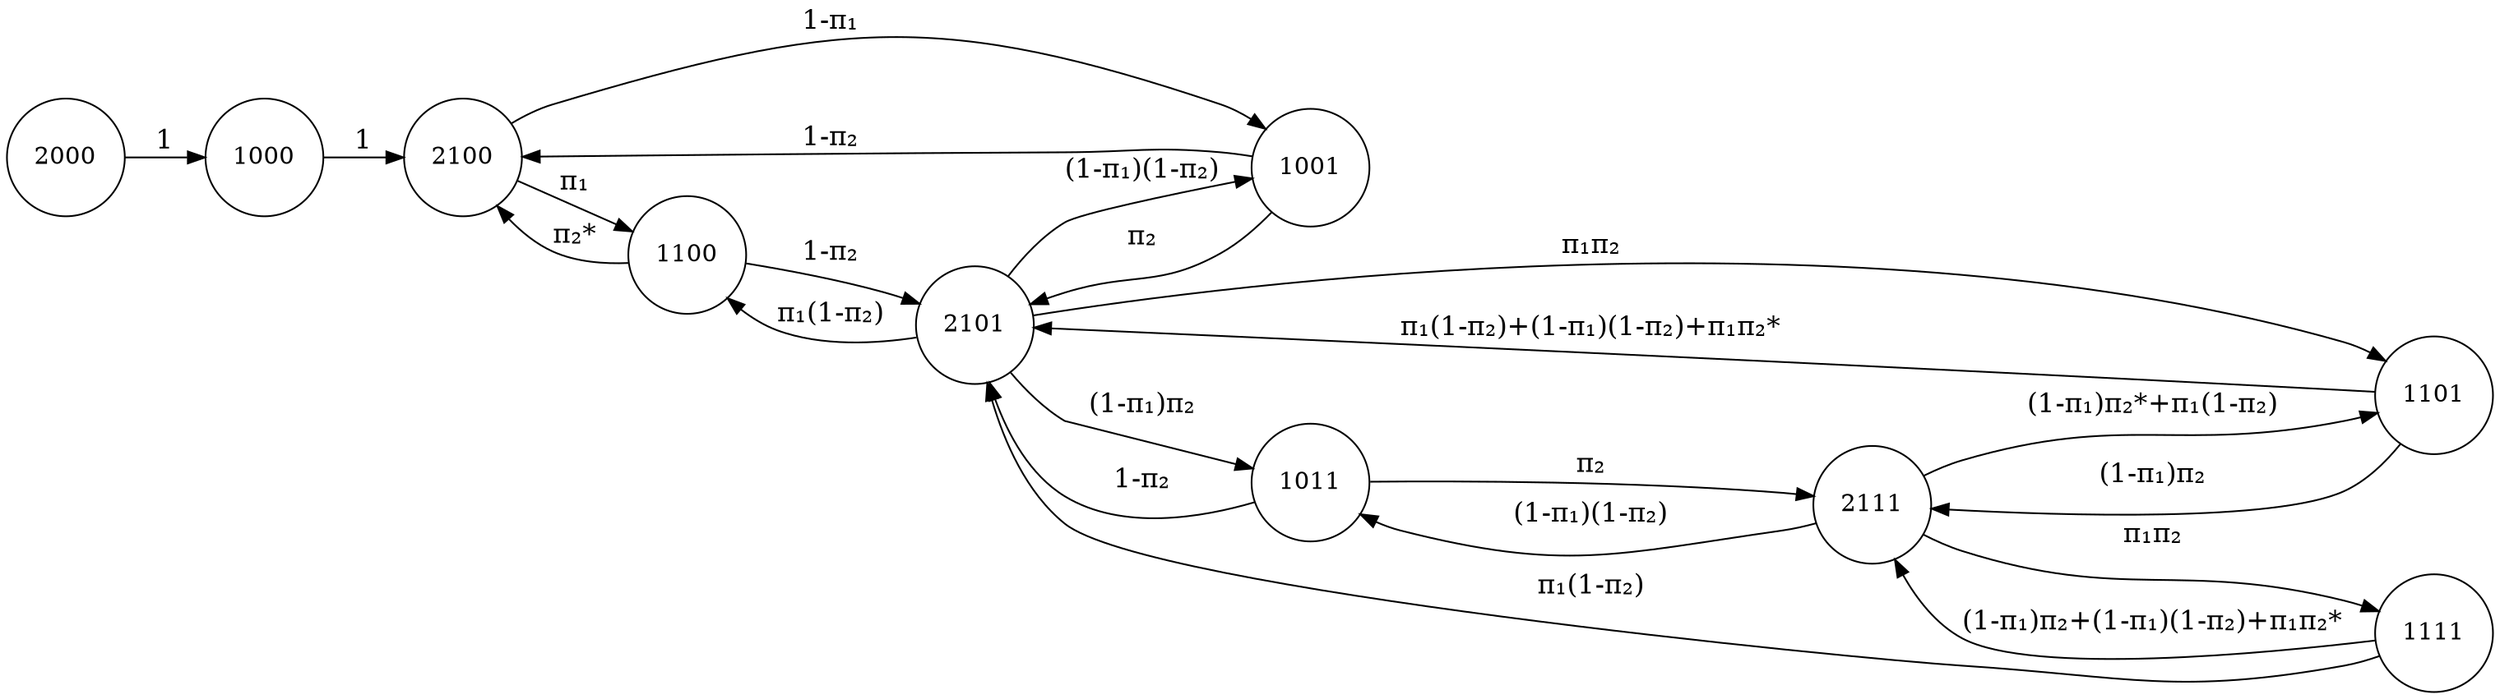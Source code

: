 digraph finite_state_machine {
	rankdir=LR;
	node [shape = circle];
	edge[fontsize=16];
	graph [ dpi = 300 ];
    
	"2000" -> "1000" [label = "1"];
	"1000" -> "2100" [label = "1"];

	"2100" -> "1100" [label = "&pi;₁"];
	"2100" -> "1001" [label = "1-&pi;₁"];
	
	"1100" -> "2100" [label = "&pi;₂*"];
	"1100" -> "2101" [label = "1-&pi;₂"];
	
	"1001" -> "2100" [label = "1-&pi;₂"];
	"1001" -> "2101" [label = "&pi;₂"];
	
	"2101" -> "1100" [label = "&pi;₁(1-&pi;₂)"];
	"2101" -> "1001" [label = "(1-&pi;₁)(1-&pi;₂)"];
	"2101" -> "1101" [label = "&pi;₁&pi;₂"];
	"2101" -> "1011" [label = "(1-&pi;₁)&pi;₂"];
	
	"1101" -> "2101" [label = "&pi;₁(1-&pi;₂)+(1-&pi;₁)(1-&pi;₂)+&pi;₁&pi;₂*"];
	"1101" -> "2111" [label = "(1-&pi;₁)&pi;₂"];
	
	"1011" -> "2101" [label = "1-&pi;₂"];
	"1011" -> "2111" [label = "&pi;₂"];
    
	"2111" -> "1101" [label = "(1-&pi;₁)&pi;₂*+&pi;₁(1-&pi;₂)"];
	"2111" -> "1011" [label = "(1-&pi;₁)(1-&pi;₂)"];
	"2111" -> "1111" [label = "&pi;₁&pi;₂"];
	
	"1111" -> "2111" [label = "(1-&pi;₁)&pi;₂+(1-&pi;₁)(1-&pi;₂)+&pi;₁&pi;₂*"];
	"1111" -> "2101" [label = "&pi;₁(1-&pi;₂)"];
	
}